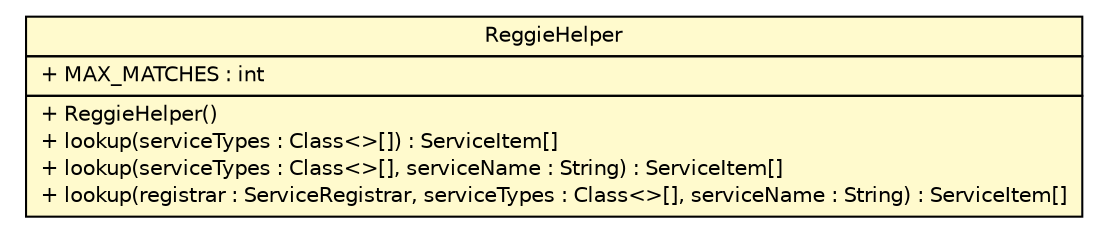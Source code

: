 #!/usr/local/bin/dot
#
# Class diagram 
# Generated by UMLGraph version R5_6 (http://www.umlgraph.org/)
#

digraph G {
	edge [fontname="Helvetica",fontsize=10,labelfontname="Helvetica",labelfontsize=10];
	node [fontname="Helvetica",fontsize=10,shape=plaintext];
	nodesep=0.25;
	ranksep=0.5;
	// sorcer.tools.shell.ReggieHelper
	c263989 [label=<<table title="sorcer.tools.shell.ReggieHelper" border="0" cellborder="1" cellspacing="0" cellpadding="2" port="p" bgcolor="lemonChiffon" href="./ReggieHelper.html">
		<tr><td><table border="0" cellspacing="0" cellpadding="1">
<tr><td align="center" balign="center"> ReggieHelper </td></tr>
		</table></td></tr>
		<tr><td><table border="0" cellspacing="0" cellpadding="1">
<tr><td align="left" balign="left"> + MAX_MATCHES : int </td></tr>
		</table></td></tr>
		<tr><td><table border="0" cellspacing="0" cellpadding="1">
<tr><td align="left" balign="left"> + ReggieHelper() </td></tr>
<tr><td align="left" balign="left"> + lookup(serviceTypes : Class&lt;&gt;[]) : ServiceItem[] </td></tr>
<tr><td align="left" balign="left"> + lookup(serviceTypes : Class&lt;&gt;[], serviceName : String) : ServiceItem[] </td></tr>
<tr><td align="left" balign="left"> + lookup(registrar : ServiceRegistrar, serviceTypes : Class&lt;&gt;[], serviceName : String) : ServiceItem[] </td></tr>
		</table></td></tr>
		</table>>, URL="./ReggieHelper.html", fontname="Helvetica", fontcolor="black", fontsize=10.0];
}

